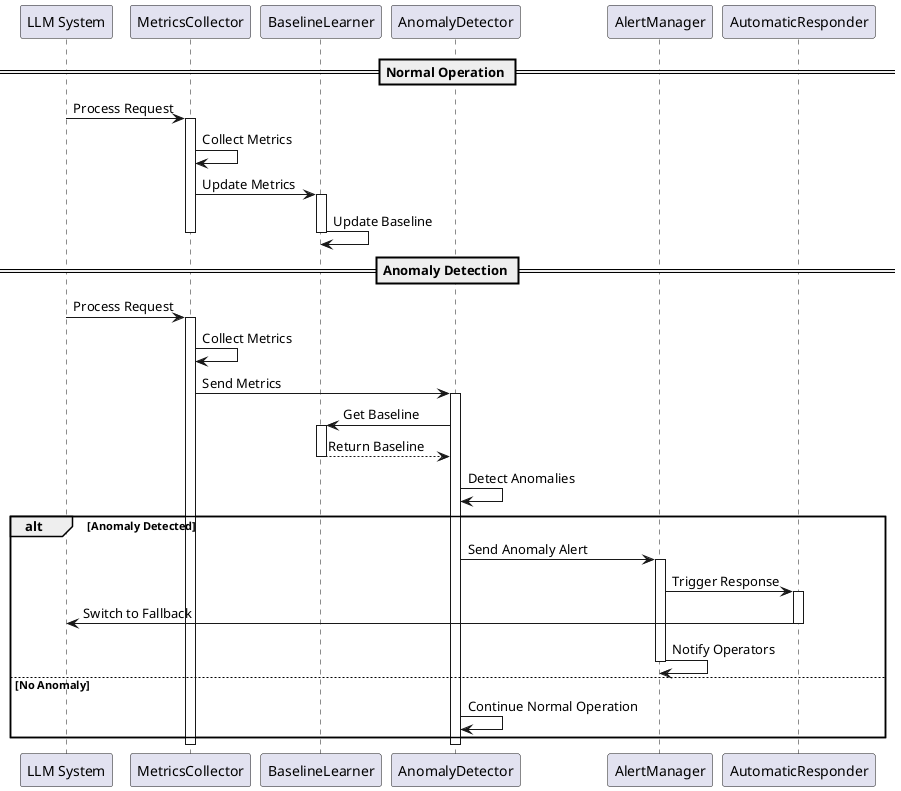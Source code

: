 @startuml Anomaly Detection Sequence

participant "LLM System" as LLM
participant "MetricsCollector" as MC
participant "BaselineLearner" as BL
participant "AnomalyDetector" as AD
participant "AlertManager" as AM
participant "AutomaticResponder" as AR

== Normal Operation ==
LLM -> MC: Process Request
activate MC
MC -> MC: Collect Metrics
MC -> BL: Update Metrics
activate BL
BL -> BL: Update Baseline
deactivate BL
deactivate MC

== Anomaly Detection ==
LLM -> MC: Process Request
activate MC
MC -> MC: Collect Metrics
MC -> AD: Send Metrics
activate AD
AD -> BL: Get Baseline
activate BL
BL --> AD: Return Baseline
deactivate BL
AD -> AD: Detect Anomalies
alt Anomaly Detected
    AD -> AM: Send Anomaly Alert
    activate AM
    AM -> AR: Trigger Response
    activate AR
    AR -> LLM: Switch to Fallback
    deactivate AR
    AM -> AM: Notify Operators
    deactivate AM
else No Anomaly
    AD -> AD: Continue Normal Operation
end
deactivate AD
deactivate MC

@enduml 